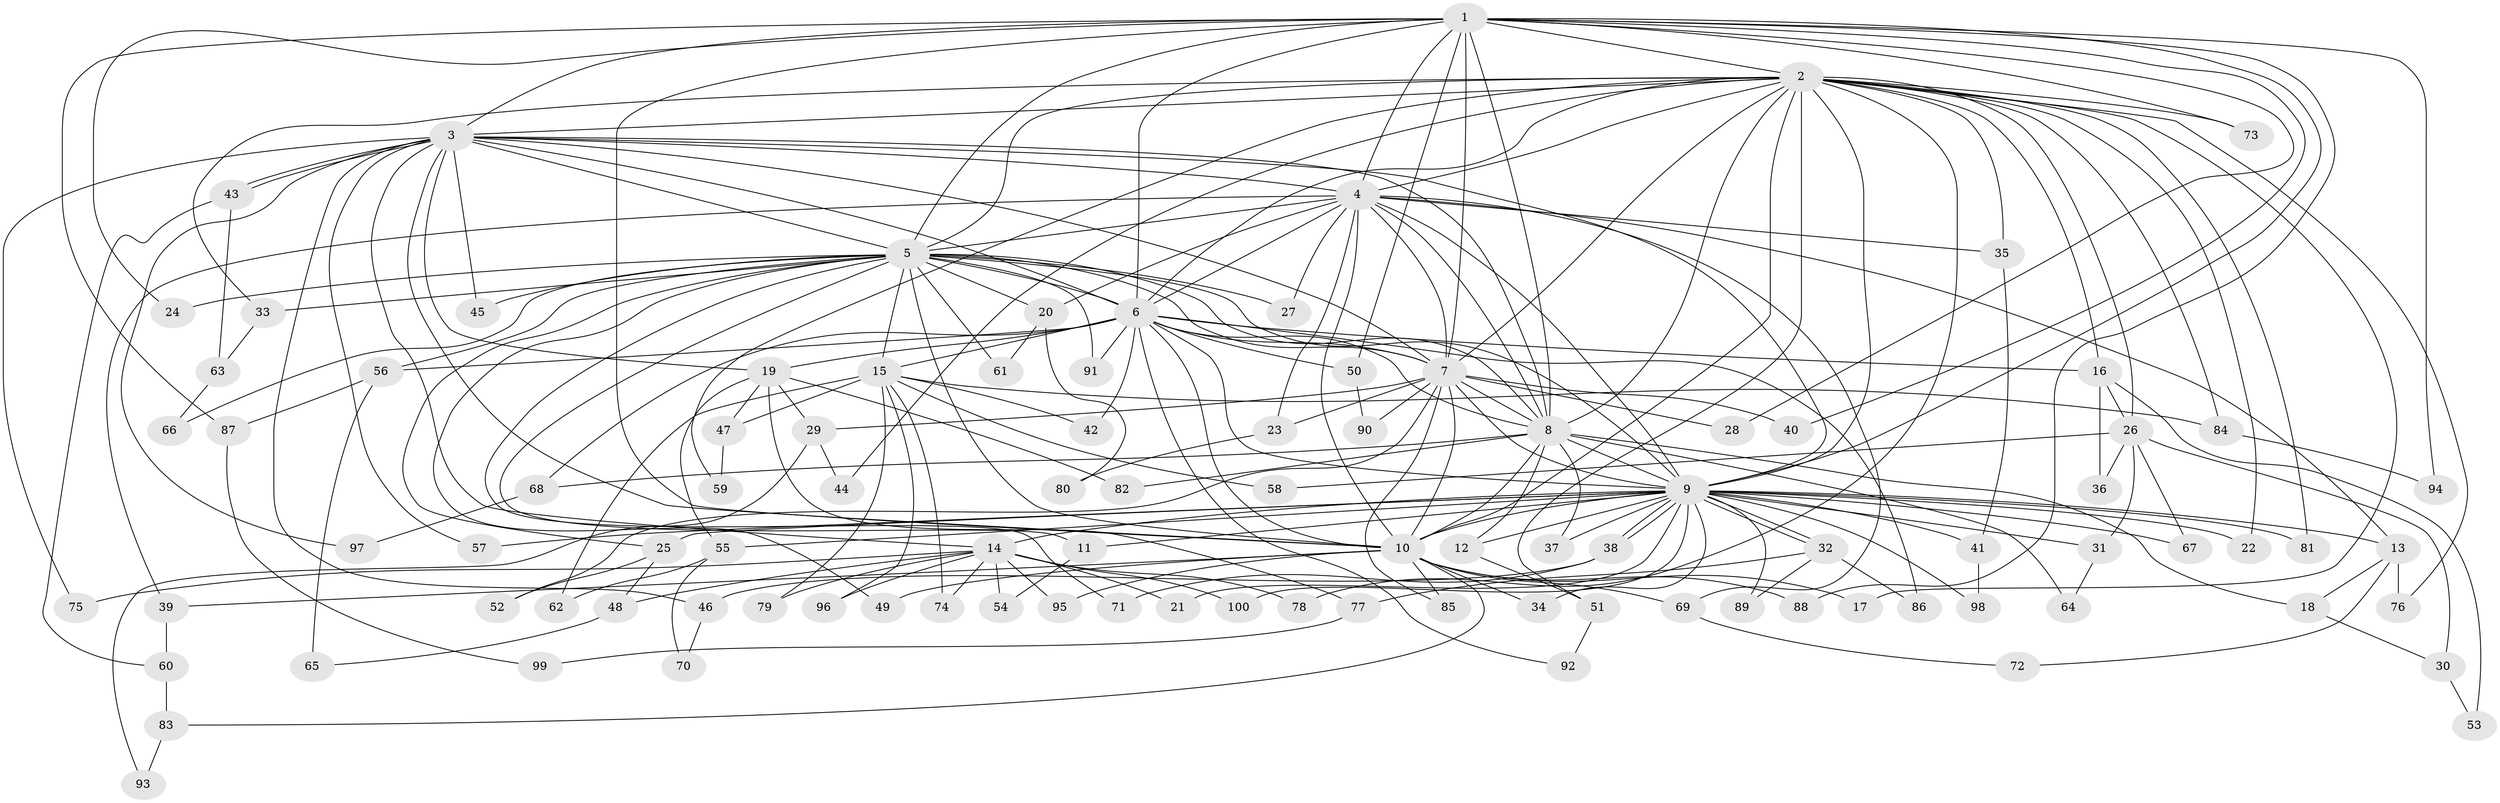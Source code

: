// Generated by graph-tools (version 1.1) at 2025/38/02/21/25 10:38:52]
// undirected, 100 vertices, 225 edges
graph export_dot {
graph [start="1"]
  node [color=gray90,style=filled];
  1;
  2;
  3;
  4;
  5;
  6;
  7;
  8;
  9;
  10;
  11;
  12;
  13;
  14;
  15;
  16;
  17;
  18;
  19;
  20;
  21;
  22;
  23;
  24;
  25;
  26;
  27;
  28;
  29;
  30;
  31;
  32;
  33;
  34;
  35;
  36;
  37;
  38;
  39;
  40;
  41;
  42;
  43;
  44;
  45;
  46;
  47;
  48;
  49;
  50;
  51;
  52;
  53;
  54;
  55;
  56;
  57;
  58;
  59;
  60;
  61;
  62;
  63;
  64;
  65;
  66;
  67;
  68;
  69;
  70;
  71;
  72;
  73;
  74;
  75;
  76;
  77;
  78;
  79;
  80;
  81;
  82;
  83;
  84;
  85;
  86;
  87;
  88;
  89;
  90;
  91;
  92;
  93;
  94;
  95;
  96;
  97;
  98;
  99;
  100;
  1 -- 2;
  1 -- 3;
  1 -- 4;
  1 -- 5;
  1 -- 6;
  1 -- 7;
  1 -- 8;
  1 -- 9;
  1 -- 10;
  1 -- 24;
  1 -- 28;
  1 -- 40;
  1 -- 50;
  1 -- 73;
  1 -- 87;
  1 -- 88;
  1 -- 94;
  2 -- 3;
  2 -- 4;
  2 -- 5;
  2 -- 6;
  2 -- 7;
  2 -- 8;
  2 -- 9;
  2 -- 10;
  2 -- 16;
  2 -- 17;
  2 -- 22;
  2 -- 26;
  2 -- 33;
  2 -- 35;
  2 -- 44;
  2 -- 51;
  2 -- 59;
  2 -- 73;
  2 -- 76;
  2 -- 78;
  2 -- 81;
  2 -- 84;
  3 -- 4;
  3 -- 5;
  3 -- 6;
  3 -- 7;
  3 -- 8;
  3 -- 9;
  3 -- 10;
  3 -- 14;
  3 -- 19;
  3 -- 43;
  3 -- 43;
  3 -- 45;
  3 -- 46;
  3 -- 57;
  3 -- 75;
  3 -- 97;
  4 -- 5;
  4 -- 6;
  4 -- 7;
  4 -- 8;
  4 -- 9;
  4 -- 10;
  4 -- 13;
  4 -- 20;
  4 -- 23;
  4 -- 27;
  4 -- 35;
  4 -- 39;
  4 -- 69;
  5 -- 6;
  5 -- 7;
  5 -- 8;
  5 -- 9;
  5 -- 10;
  5 -- 11;
  5 -- 15;
  5 -- 20;
  5 -- 24;
  5 -- 25;
  5 -- 27;
  5 -- 33;
  5 -- 45;
  5 -- 49;
  5 -- 56;
  5 -- 61;
  5 -- 66;
  5 -- 71;
  5 -- 91;
  6 -- 7;
  6 -- 8;
  6 -- 9;
  6 -- 10;
  6 -- 15;
  6 -- 16;
  6 -- 19;
  6 -- 42;
  6 -- 50;
  6 -- 56;
  6 -- 68;
  6 -- 86;
  6 -- 91;
  6 -- 92;
  7 -- 8;
  7 -- 9;
  7 -- 10;
  7 -- 23;
  7 -- 28;
  7 -- 29;
  7 -- 40;
  7 -- 52;
  7 -- 85;
  7 -- 90;
  8 -- 9;
  8 -- 10;
  8 -- 12;
  8 -- 18;
  8 -- 37;
  8 -- 64;
  8 -- 68;
  8 -- 82;
  9 -- 10;
  9 -- 11;
  9 -- 12;
  9 -- 13;
  9 -- 14;
  9 -- 21;
  9 -- 22;
  9 -- 25;
  9 -- 31;
  9 -- 32;
  9 -- 32;
  9 -- 34;
  9 -- 37;
  9 -- 38;
  9 -- 38;
  9 -- 41;
  9 -- 55;
  9 -- 57;
  9 -- 67;
  9 -- 81;
  9 -- 89;
  9 -- 98;
  9 -- 100;
  10 -- 17;
  10 -- 34;
  10 -- 39;
  10 -- 49;
  10 -- 69;
  10 -- 83;
  10 -- 85;
  10 -- 88;
  10 -- 95;
  11 -- 54;
  12 -- 51;
  13 -- 18;
  13 -- 72;
  13 -- 76;
  14 -- 21;
  14 -- 48;
  14 -- 54;
  14 -- 74;
  14 -- 75;
  14 -- 78;
  14 -- 79;
  14 -- 95;
  14 -- 96;
  14 -- 100;
  15 -- 42;
  15 -- 47;
  15 -- 58;
  15 -- 62;
  15 -- 74;
  15 -- 79;
  15 -- 84;
  15 -- 96;
  16 -- 26;
  16 -- 36;
  16 -- 53;
  18 -- 30;
  19 -- 29;
  19 -- 47;
  19 -- 55;
  19 -- 77;
  19 -- 82;
  20 -- 61;
  20 -- 80;
  23 -- 80;
  25 -- 48;
  25 -- 52;
  26 -- 30;
  26 -- 31;
  26 -- 36;
  26 -- 58;
  26 -- 67;
  29 -- 44;
  29 -- 93;
  30 -- 53;
  31 -- 64;
  32 -- 77;
  32 -- 86;
  32 -- 89;
  33 -- 63;
  35 -- 41;
  38 -- 46;
  38 -- 71;
  39 -- 60;
  41 -- 98;
  43 -- 60;
  43 -- 63;
  46 -- 70;
  47 -- 59;
  48 -- 65;
  50 -- 90;
  51 -- 92;
  55 -- 62;
  55 -- 70;
  56 -- 65;
  56 -- 87;
  60 -- 83;
  63 -- 66;
  68 -- 97;
  69 -- 72;
  77 -- 99;
  83 -- 93;
  84 -- 94;
  87 -- 99;
}
